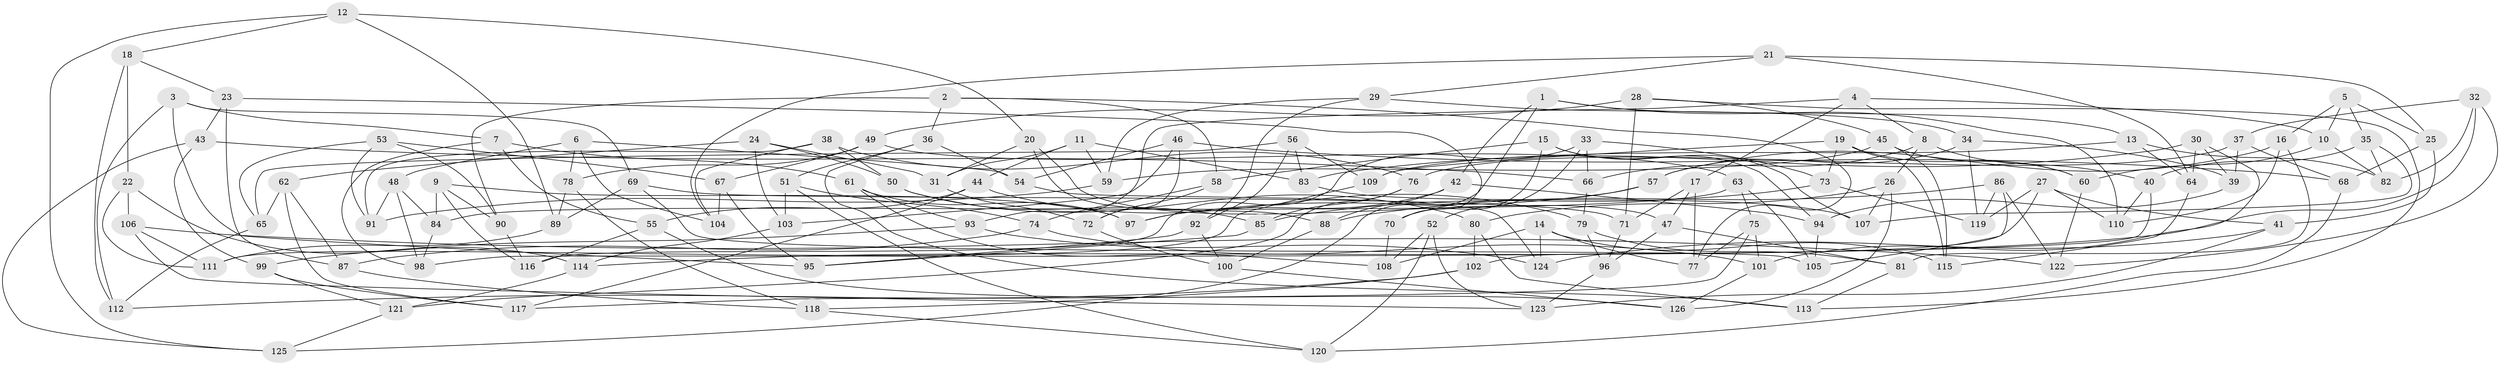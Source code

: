 // coarse degree distribution, {6: 0.4523809523809524, 4: 0.47619047619047616, 3: 0.023809523809523808, 5: 0.047619047619047616}
// Generated by graph-tools (version 1.1) at 2025/24/03/03/25 07:24:27]
// undirected, 126 vertices, 252 edges
graph export_dot {
graph [start="1"]
  node [color=gray90,style=filled];
  1;
  2;
  3;
  4;
  5;
  6;
  7;
  8;
  9;
  10;
  11;
  12;
  13;
  14;
  15;
  16;
  17;
  18;
  19;
  20;
  21;
  22;
  23;
  24;
  25;
  26;
  27;
  28;
  29;
  30;
  31;
  32;
  33;
  34;
  35;
  36;
  37;
  38;
  39;
  40;
  41;
  42;
  43;
  44;
  45;
  46;
  47;
  48;
  49;
  50;
  51;
  52;
  53;
  54;
  55;
  56;
  57;
  58;
  59;
  60;
  61;
  62;
  63;
  64;
  65;
  66;
  67;
  68;
  69;
  70;
  71;
  72;
  73;
  74;
  75;
  76;
  77;
  78;
  79;
  80;
  81;
  82;
  83;
  84;
  85;
  86;
  87;
  88;
  89;
  90;
  91;
  92;
  93;
  94;
  95;
  96;
  97;
  98;
  99;
  100;
  101;
  102;
  103;
  104;
  105;
  106;
  107;
  108;
  109;
  110;
  111;
  112;
  113;
  114;
  115;
  116;
  117;
  118;
  119;
  120;
  121;
  122;
  123;
  124;
  125;
  126;
  1 -- 13;
  1 -- 125;
  1 -- 42;
  1 -- 110;
  2 -- 58;
  2 -- 90;
  2 -- 77;
  2 -- 36;
  3 -- 7;
  3 -- 69;
  3 -- 112;
  3 -- 95;
  4 -- 17;
  4 -- 10;
  4 -- 8;
  4 -- 93;
  5 -- 16;
  5 -- 25;
  5 -- 10;
  5 -- 35;
  6 -- 48;
  6 -- 54;
  6 -- 104;
  6 -- 78;
  7 -- 55;
  7 -- 98;
  7 -- 61;
  8 -- 66;
  8 -- 26;
  8 -- 40;
  9 -- 97;
  9 -- 116;
  9 -- 90;
  9 -- 84;
  10 -- 60;
  10 -- 82;
  11 -- 31;
  11 -- 59;
  11 -- 44;
  11 -- 83;
  12 -- 20;
  12 -- 18;
  12 -- 125;
  12 -- 89;
  13 -- 82;
  13 -- 64;
  13 -- 109;
  14 -- 124;
  14 -- 115;
  14 -- 108;
  14 -- 77;
  15 -- 70;
  15 -- 94;
  15 -- 58;
  15 -- 107;
  16 -- 57;
  16 -- 81;
  16 -- 110;
  17 -- 77;
  17 -- 47;
  17 -- 71;
  18 -- 23;
  18 -- 112;
  18 -- 22;
  19 -- 60;
  19 -- 115;
  19 -- 73;
  19 -- 109;
  20 -- 88;
  20 -- 31;
  20 -- 47;
  21 -- 29;
  21 -- 25;
  21 -- 64;
  21 -- 104;
  22 -- 114;
  22 -- 106;
  22 -- 111;
  23 -- 70;
  23 -- 43;
  23 -- 87;
  24 -- 50;
  24 -- 31;
  24 -- 62;
  24 -- 103;
  25 -- 68;
  25 -- 41;
  26 -- 107;
  26 -- 80;
  26 -- 126;
  27 -- 119;
  27 -- 41;
  27 -- 102;
  27 -- 110;
  28 -- 71;
  28 -- 113;
  28 -- 49;
  28 -- 45;
  29 -- 59;
  29 -- 34;
  29 -- 92;
  30 -- 83;
  30 -- 101;
  30 -- 64;
  30 -- 39;
  31 -- 72;
  32 -- 82;
  32 -- 114;
  32 -- 122;
  32 -- 37;
  33 -- 66;
  33 -- 73;
  33 -- 116;
  33 -- 52;
  34 -- 39;
  34 -- 57;
  34 -- 119;
  35 -- 40;
  35 -- 107;
  35 -- 82;
  36 -- 51;
  36 -- 113;
  36 -- 54;
  37 -- 68;
  37 -- 39;
  37 -- 76;
  38 -- 50;
  38 -- 76;
  38 -- 104;
  38 -- 91;
  39 -- 94;
  40 -- 110;
  40 -- 98;
  41 -- 124;
  41 -- 123;
  42 -- 97;
  42 -- 88;
  42 -- 94;
  43 -- 125;
  43 -- 66;
  43 -- 99;
  44 -- 55;
  44 -- 79;
  44 -- 117;
  45 -- 60;
  45 -- 59;
  45 -- 115;
  46 -- 103;
  46 -- 72;
  46 -- 68;
  46 -- 54;
  47 -- 81;
  47 -- 96;
  48 -- 91;
  48 -- 98;
  48 -- 84;
  49 -- 63;
  49 -- 67;
  49 -- 78;
  50 -- 85;
  50 -- 80;
  51 -- 103;
  51 -- 120;
  51 -- 74;
  52 -- 123;
  52 -- 108;
  52 -- 120;
  53 -- 91;
  53 -- 67;
  53 -- 65;
  53 -- 90;
  54 -- 124;
  55 -- 116;
  55 -- 126;
  56 -- 92;
  56 -- 65;
  56 -- 83;
  56 -- 109;
  57 -- 97;
  57 -- 70;
  58 -- 72;
  58 -- 74;
  59 -- 91;
  60 -- 122;
  61 -- 93;
  61 -- 97;
  61 -- 108;
  62 -- 117;
  62 -- 65;
  62 -- 87;
  63 -- 84;
  63 -- 75;
  63 -- 105;
  64 -- 115;
  65 -- 112;
  66 -- 79;
  67 -- 95;
  67 -- 104;
  68 -- 120;
  69 -- 89;
  69 -- 105;
  69 -- 71;
  70 -- 108;
  71 -- 96;
  72 -- 100;
  73 -- 85;
  73 -- 119;
  74 -- 101;
  74 -- 87;
  75 -- 117;
  75 -- 77;
  75 -- 101;
  76 -- 121;
  76 -- 85;
  78 -- 89;
  78 -- 118;
  79 -- 96;
  79 -- 81;
  80 -- 113;
  80 -- 102;
  81 -- 113;
  83 -- 107;
  84 -- 98;
  85 -- 95;
  86 -- 105;
  86 -- 88;
  86 -- 122;
  86 -- 119;
  87 -- 118;
  88 -- 100;
  89 -- 111;
  90 -- 116;
  92 -- 95;
  92 -- 100;
  93 -- 99;
  93 -- 124;
  94 -- 105;
  96 -- 123;
  99 -- 117;
  99 -- 121;
  100 -- 126;
  101 -- 126;
  102 -- 118;
  102 -- 112;
  103 -- 114;
  106 -- 122;
  106 -- 123;
  106 -- 111;
  109 -- 111;
  114 -- 121;
  118 -- 120;
  121 -- 125;
}
